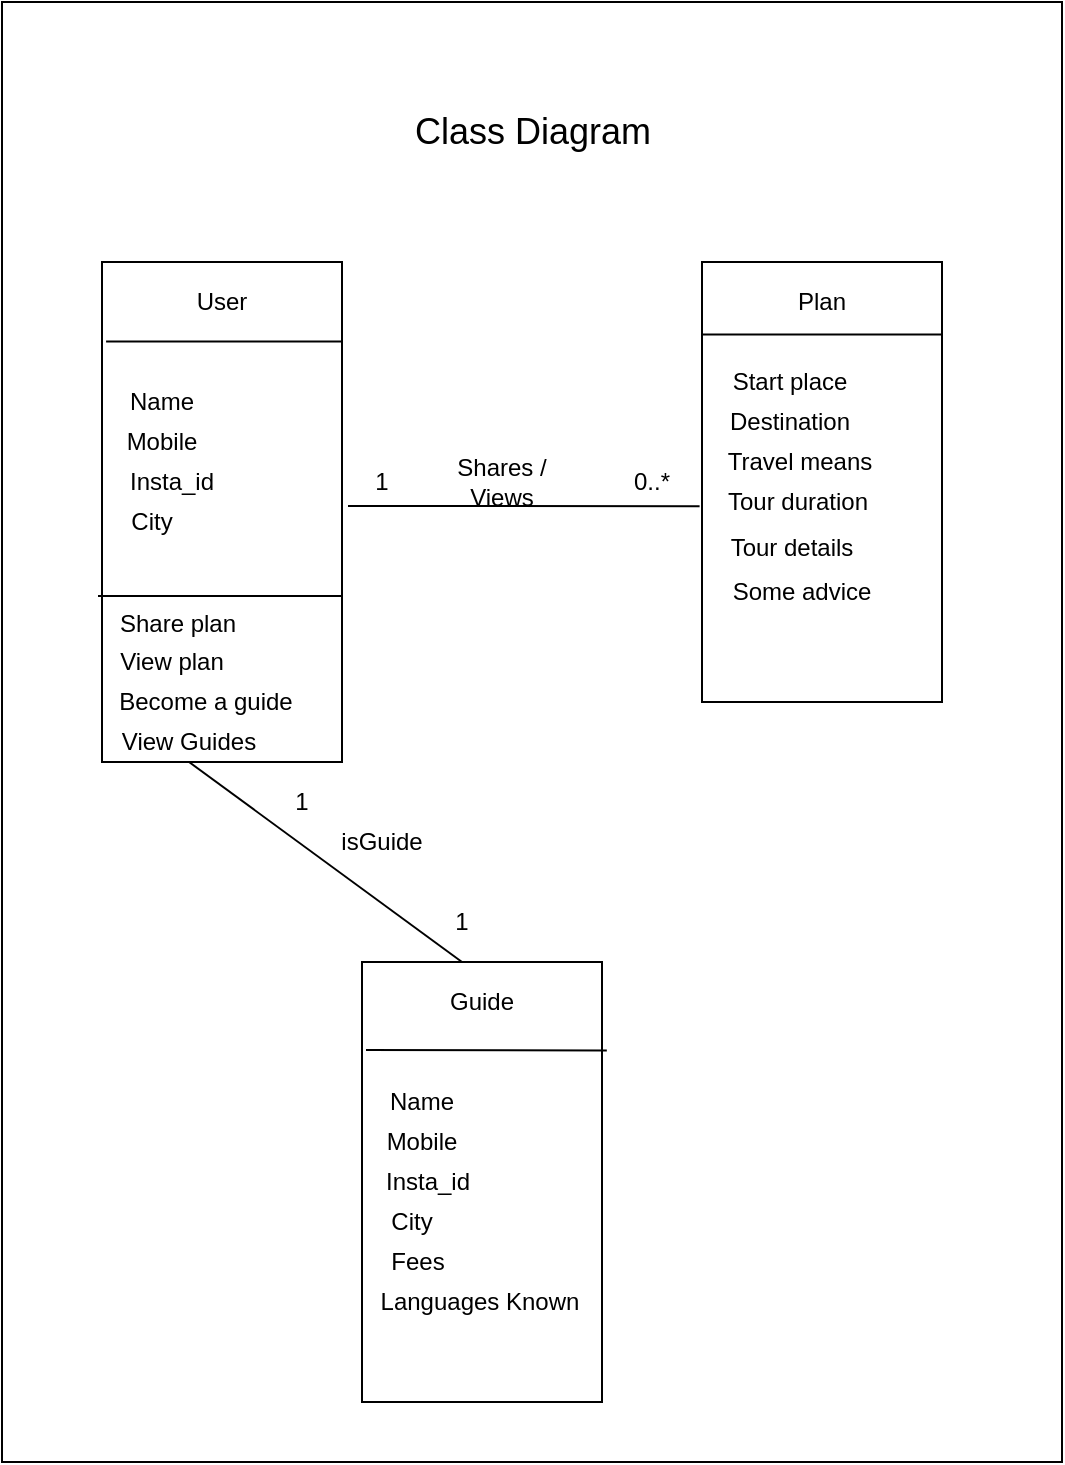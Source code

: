 <mxfile version="21.1.8" type="device">
  <diagram id="cAn9xAq9_H7F9-F0umVe" name="Page-1">
    <mxGraphModel dx="677" dy="1895" grid="1" gridSize="10" guides="1" tooltips="1" connect="1" arrows="1" fold="1" page="1" pageScale="1" pageWidth="850" pageHeight="1100" math="0" shadow="0">
      <root>
        <mxCell id="0" />
        <mxCell id="1" parent="0" />
        <mxCell id="TKqRipgcL9BN7cW-fJwY-2" value="" style="rounded=0;whiteSpace=wrap;html=1;" vertex="1" parent="1">
          <mxGeometry x="120" y="-20" width="530" height="730" as="geometry" />
        </mxCell>
        <mxCell id="cdoylePUE_jaW1Q5moBi-1" value="" style="rounded=0;whiteSpace=wrap;html=1;" parent="1" vertex="1">
          <mxGeometry x="170" y="110" width="120" height="250" as="geometry" />
        </mxCell>
        <mxCell id="cdoylePUE_jaW1Q5moBi-2" value="" style="endArrow=none;html=1;exitX=0.017;exitY=0.159;exitDx=0;exitDy=0;exitPerimeter=0;entryX=1;entryY=0.159;entryDx=0;entryDy=0;entryPerimeter=0;" parent="1" source="cdoylePUE_jaW1Q5moBi-1" target="cdoylePUE_jaW1Q5moBi-1" edge="1">
          <mxGeometry width="50" height="50" relative="1" as="geometry">
            <mxPoint x="400" y="330" as="sourcePoint" />
            <mxPoint x="450" y="280" as="targetPoint" />
          </mxGeometry>
        </mxCell>
        <mxCell id="cdoylePUE_jaW1Q5moBi-3" value="User" style="text;html=1;strokeColor=none;fillColor=none;align=center;verticalAlign=middle;whiteSpace=wrap;rounded=0;" parent="1" vertex="1">
          <mxGeometry x="210" y="120" width="40" height="20" as="geometry" />
        </mxCell>
        <mxCell id="cdoylePUE_jaW1Q5moBi-5" value="" style="rounded=0;whiteSpace=wrap;html=1;" parent="1" vertex="1">
          <mxGeometry x="470" y="110" width="120" height="220" as="geometry" />
        </mxCell>
        <mxCell id="cdoylePUE_jaW1Q5moBi-6" value="" style="endArrow=none;html=1;exitX=-0.003;exitY=0.165;exitDx=0;exitDy=0;exitPerimeter=0;entryX=0.997;entryY=0.165;entryDx=0;entryDy=0;entryPerimeter=0;" parent="1" source="cdoylePUE_jaW1Q5moBi-5" target="cdoylePUE_jaW1Q5moBi-5" edge="1">
          <mxGeometry width="50" height="50" relative="1" as="geometry">
            <mxPoint x="400" y="330" as="sourcePoint" />
            <mxPoint x="591" y="155" as="targetPoint" />
          </mxGeometry>
        </mxCell>
        <mxCell id="cdoylePUE_jaW1Q5moBi-7" value="Plan" style="text;html=1;strokeColor=none;fillColor=none;align=center;verticalAlign=middle;whiteSpace=wrap;rounded=0;" parent="1" vertex="1">
          <mxGeometry x="510" y="120" width="40" height="20" as="geometry" />
        </mxCell>
        <mxCell id="cdoylePUE_jaW1Q5moBi-9" value="" style="endArrow=none;html=1;entryX=-0.01;entryY=0.555;entryDx=0;entryDy=0;entryPerimeter=0;" parent="1" target="cdoylePUE_jaW1Q5moBi-5" edge="1">
          <mxGeometry width="50" height="50" relative="1" as="geometry">
            <mxPoint x="293" y="232" as="sourcePoint" />
            <mxPoint x="450" y="280" as="targetPoint" />
          </mxGeometry>
        </mxCell>
        <mxCell id="cdoylePUE_jaW1Q5moBi-11" value="1" style="text;html=1;strokeColor=none;fillColor=none;align=center;verticalAlign=middle;whiteSpace=wrap;rounded=0;" parent="1" vertex="1">
          <mxGeometry x="290" y="210" width="40" height="20" as="geometry" />
        </mxCell>
        <mxCell id="cdoylePUE_jaW1Q5moBi-12" value="0..*" style="text;html=1;strokeColor=none;fillColor=none;align=center;verticalAlign=middle;whiteSpace=wrap;rounded=0;" parent="1" vertex="1">
          <mxGeometry x="425" y="210" width="40" height="20" as="geometry" />
        </mxCell>
        <mxCell id="cdoylePUE_jaW1Q5moBi-13" value="Shares / Views" style="text;html=1;strokeColor=none;fillColor=none;align=center;verticalAlign=middle;whiteSpace=wrap;rounded=0;" parent="1" vertex="1">
          <mxGeometry x="340" y="200" width="60" height="40" as="geometry" />
        </mxCell>
        <mxCell id="cdoylePUE_jaW1Q5moBi-14" value="" style="endArrow=none;html=1;exitX=0.5;exitY=1;exitDx=0;exitDy=0;" parent="1" source="cdoylePUE_jaW1Q5moBi-49" edge="1">
          <mxGeometry width="50" height="50" relative="1" as="geometry">
            <mxPoint x="240" y="420" as="sourcePoint" />
            <mxPoint x="350" y="460" as="targetPoint" />
          </mxGeometry>
        </mxCell>
        <mxCell id="cdoylePUE_jaW1Q5moBi-15" value="" style="rounded=0;whiteSpace=wrap;html=1;" parent="1" vertex="1">
          <mxGeometry x="300" y="460" width="120" height="220" as="geometry" />
        </mxCell>
        <mxCell id="cdoylePUE_jaW1Q5moBi-17" value="" style="endArrow=none;html=1;entryX=1.02;entryY=0.201;entryDx=0;entryDy=0;entryPerimeter=0;" parent="1" target="cdoylePUE_jaW1Q5moBi-15" edge="1">
          <mxGeometry width="50" height="50" relative="1" as="geometry">
            <mxPoint x="302" y="504" as="sourcePoint" />
            <mxPoint x="450" y="380" as="targetPoint" />
          </mxGeometry>
        </mxCell>
        <mxCell id="cdoylePUE_jaW1Q5moBi-18" value="Guide" style="text;html=1;strokeColor=none;fillColor=none;align=center;verticalAlign=middle;whiteSpace=wrap;rounded=0;" parent="1" vertex="1">
          <mxGeometry x="340" y="470" width="40" height="20" as="geometry" />
        </mxCell>
        <mxCell id="cdoylePUE_jaW1Q5moBi-19" value="Name" style="text;html=1;strokeColor=none;fillColor=none;align=center;verticalAlign=middle;whiteSpace=wrap;rounded=0;" parent="1" vertex="1">
          <mxGeometry x="310" y="520" width="40" height="20" as="geometry" />
        </mxCell>
        <mxCell id="cdoylePUE_jaW1Q5moBi-20" value="1" style="text;html=1;strokeColor=none;fillColor=none;align=center;verticalAlign=middle;whiteSpace=wrap;rounded=0;" parent="1" vertex="1">
          <mxGeometry x="250" y="370" width="40" height="20" as="geometry" />
        </mxCell>
        <mxCell id="cdoylePUE_jaW1Q5moBi-21" value="1" style="text;html=1;strokeColor=none;fillColor=none;align=center;verticalAlign=middle;whiteSpace=wrap;rounded=0;" parent="1" vertex="1">
          <mxGeometry x="330" y="430" width="40" height="20" as="geometry" />
        </mxCell>
        <mxCell id="cdoylePUE_jaW1Q5moBi-22" value="Mobile" style="text;html=1;strokeColor=none;fillColor=none;align=center;verticalAlign=middle;whiteSpace=wrap;rounded=0;" parent="1" vertex="1">
          <mxGeometry x="310" y="540" width="40" height="20" as="geometry" />
        </mxCell>
        <mxCell id="cdoylePUE_jaW1Q5moBi-23" value="Insta_id" style="text;html=1;strokeColor=none;fillColor=none;align=center;verticalAlign=middle;whiteSpace=wrap;rounded=0;" parent="1" vertex="1">
          <mxGeometry x="313" y="560" width="40" height="20" as="geometry" />
        </mxCell>
        <mxCell id="cdoylePUE_jaW1Q5moBi-25" value="City" style="text;html=1;strokeColor=none;fillColor=none;align=center;verticalAlign=middle;whiteSpace=wrap;rounded=0;" parent="1" vertex="1">
          <mxGeometry x="305" y="580" width="40" height="20" as="geometry" />
        </mxCell>
        <mxCell id="cdoylePUE_jaW1Q5moBi-26" style="edgeStyle=orthogonalEdgeStyle;rounded=0;orthogonalLoop=1;jettySize=auto;html=1;exitX=0.5;exitY=1;exitDx=0;exitDy=0;" parent="1" source="cdoylePUE_jaW1Q5moBi-25" target="cdoylePUE_jaW1Q5moBi-25" edge="1">
          <mxGeometry relative="1" as="geometry" />
        </mxCell>
        <mxCell id="cdoylePUE_jaW1Q5moBi-27" value="Fees" style="text;html=1;strokeColor=none;fillColor=none;align=center;verticalAlign=middle;whiteSpace=wrap;rounded=0;" parent="1" vertex="1">
          <mxGeometry x="308" y="600" width="40" height="20" as="geometry" />
        </mxCell>
        <mxCell id="cdoylePUE_jaW1Q5moBi-29" value="Name" style="text;html=1;strokeColor=none;fillColor=none;align=center;verticalAlign=middle;whiteSpace=wrap;rounded=0;" parent="1" vertex="1">
          <mxGeometry x="180" y="170" width="40" height="20" as="geometry" />
        </mxCell>
        <mxCell id="cdoylePUE_jaW1Q5moBi-30" value="Mobile" style="text;html=1;strokeColor=none;fillColor=none;align=center;verticalAlign=middle;whiteSpace=wrap;rounded=0;" parent="1" vertex="1">
          <mxGeometry x="180" y="190" width="40" height="20" as="geometry" />
        </mxCell>
        <mxCell id="cdoylePUE_jaW1Q5moBi-31" value="Insta_id" style="text;html=1;strokeColor=none;fillColor=none;align=center;verticalAlign=middle;whiteSpace=wrap;rounded=0;" parent="1" vertex="1">
          <mxGeometry x="185" y="210" width="40" height="20" as="geometry" />
        </mxCell>
        <mxCell id="cdoylePUE_jaW1Q5moBi-32" value="City" style="text;html=1;strokeColor=none;fillColor=none;align=center;verticalAlign=middle;whiteSpace=wrap;rounded=0;" parent="1" vertex="1">
          <mxGeometry x="175" y="230" width="40" height="20" as="geometry" />
        </mxCell>
        <mxCell id="cdoylePUE_jaW1Q5moBi-34" value="" style="endArrow=none;html=1;entryX=0.997;entryY=0.668;entryDx=0;entryDy=0;entryPerimeter=0;" parent="1" target="cdoylePUE_jaW1Q5moBi-1" edge="1">
          <mxGeometry width="50" height="50" relative="1" as="geometry">
            <mxPoint x="168" y="277" as="sourcePoint" />
            <mxPoint x="290" y="290" as="targetPoint" />
          </mxGeometry>
        </mxCell>
        <mxCell id="cdoylePUE_jaW1Q5moBi-36" value="Share plan" style="text;html=1;strokeColor=none;fillColor=none;align=center;verticalAlign=middle;whiteSpace=wrap;rounded=0;" parent="1" vertex="1">
          <mxGeometry x="168" y="281" width="80" height="20" as="geometry" />
        </mxCell>
        <mxCell id="cdoylePUE_jaW1Q5moBi-37" value="View plan" style="text;html=1;strokeColor=none;fillColor=none;align=center;verticalAlign=middle;whiteSpace=wrap;rounded=0;" parent="1" vertex="1">
          <mxGeometry x="170" y="300" width="70" height="20" as="geometry" />
        </mxCell>
        <mxCell id="cdoylePUE_jaW1Q5moBi-40" value="Become a guide" style="text;html=1;strokeColor=none;fillColor=none;align=center;verticalAlign=middle;whiteSpace=wrap;rounded=0;" parent="1" vertex="1">
          <mxGeometry x="172" y="320" width="100" height="20" as="geometry" />
        </mxCell>
        <mxCell id="cdoylePUE_jaW1Q5moBi-49" value="View Guides" style="text;html=1;strokeColor=none;fillColor=none;align=center;verticalAlign=middle;whiteSpace=wrap;rounded=0;" parent="1" vertex="1">
          <mxGeometry x="171" y="340" width="85" height="20" as="geometry" />
        </mxCell>
        <mxCell id="-p-a2U9rW47Tx4mQ7Gk5-2" value="Languages Known" style="text;html=1;strokeColor=none;fillColor=none;align=center;verticalAlign=middle;whiteSpace=wrap;rounded=0;" parent="1" vertex="1">
          <mxGeometry x="304" y="620" width="110" height="20" as="geometry" />
        </mxCell>
        <mxCell id="-p-a2U9rW47Tx4mQ7Gk5-3" value="Start place" style="text;html=1;strokeColor=none;fillColor=none;align=center;verticalAlign=middle;whiteSpace=wrap;rounded=0;" parent="1" vertex="1">
          <mxGeometry x="484" y="160" width="60" height="20" as="geometry" />
        </mxCell>
        <mxCell id="-p-a2U9rW47Tx4mQ7Gk5-4" value="Destination" style="text;html=1;strokeColor=none;fillColor=none;align=center;verticalAlign=middle;whiteSpace=wrap;rounded=0;" parent="1" vertex="1">
          <mxGeometry x="494" y="180" width="40" height="20" as="geometry" />
        </mxCell>
        <mxCell id="-p-a2U9rW47Tx4mQ7Gk5-5" value="Travel means" style="text;html=1;strokeColor=none;fillColor=none;align=center;verticalAlign=middle;whiteSpace=wrap;rounded=0;" parent="1" vertex="1">
          <mxGeometry x="479" y="200" width="80" height="20" as="geometry" />
        </mxCell>
        <mxCell id="-p-a2U9rW47Tx4mQ7Gk5-6" value="Tour duration" style="text;html=1;strokeColor=none;fillColor=none;align=center;verticalAlign=middle;whiteSpace=wrap;rounded=0;" parent="1" vertex="1">
          <mxGeometry x="478" y="220" width="80" height="20" as="geometry" />
        </mxCell>
        <mxCell id="-p-a2U9rW47Tx4mQ7Gk5-7" value="Tour details" style="text;html=1;strokeColor=none;fillColor=none;align=center;verticalAlign=middle;whiteSpace=wrap;rounded=0;" parent="1" vertex="1">
          <mxGeometry x="480" y="240" width="70" height="25" as="geometry" />
        </mxCell>
        <mxCell id="-p-a2U9rW47Tx4mQ7Gk5-9" style="edgeStyle=orthogonalEdgeStyle;rounded=0;orthogonalLoop=1;jettySize=auto;html=1;exitX=0.5;exitY=1;exitDx=0;exitDy=0;" parent="1" source="-p-a2U9rW47Tx4mQ7Gk5-6" target="-p-a2U9rW47Tx4mQ7Gk5-6" edge="1">
          <mxGeometry relative="1" as="geometry" />
        </mxCell>
        <mxCell id="-p-a2U9rW47Tx4mQ7Gk5-11" value="Some advice" style="text;html=1;strokeColor=none;fillColor=none;align=center;verticalAlign=middle;whiteSpace=wrap;rounded=0;" parent="1" vertex="1">
          <mxGeometry x="480" y="265" width="80" height="20" as="geometry" />
        </mxCell>
        <mxCell id="-p-a2U9rW47Tx4mQ7Gk5-12" value="isGuide" style="text;html=1;strokeColor=none;fillColor=none;align=center;verticalAlign=middle;whiteSpace=wrap;rounded=0;" parent="1" vertex="1">
          <mxGeometry x="290" y="390" width="40" height="20" as="geometry" />
        </mxCell>
        <mxCell id="TKqRipgcL9BN7cW-fJwY-3" value="&lt;font style=&quot;font-size: 18px;&quot;&gt;Class Diagram&lt;/font&gt;" style="text;html=1;align=center;verticalAlign=middle;resizable=0;points=[];autosize=1;strokeColor=none;fillColor=none;" vertex="1" parent="1">
          <mxGeometry x="315" y="25" width="140" height="40" as="geometry" />
        </mxCell>
      </root>
    </mxGraphModel>
  </diagram>
</mxfile>

